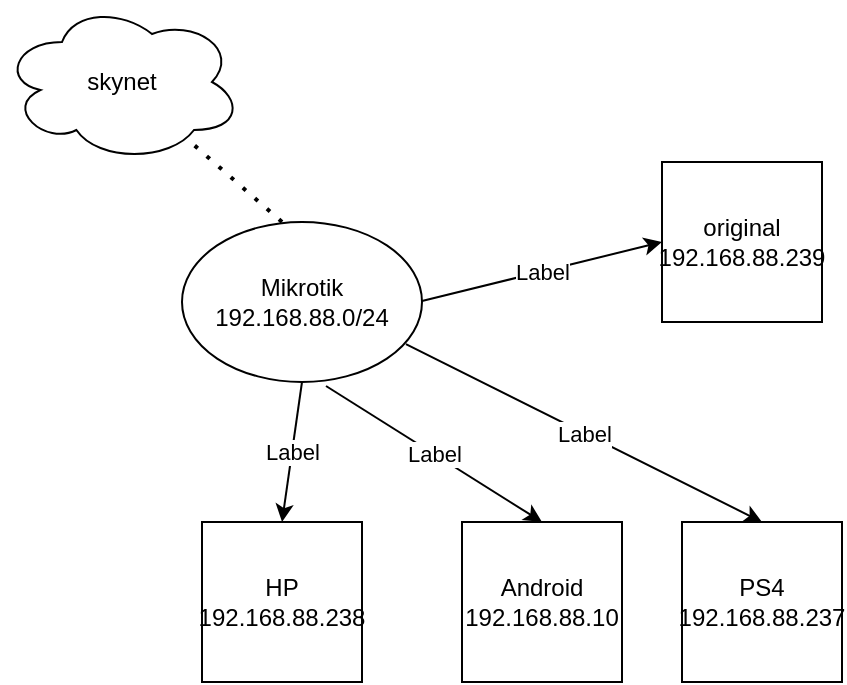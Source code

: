 <mxfile version="16.6.1" type="github">
  <diagram id="C5RBs43oDa-KdzZeNtuy" name="Page-1">
    <mxGraphModel dx="1422" dy="743" grid="1" gridSize="10" guides="1" tooltips="1" connect="1" arrows="1" fold="1" page="1" pageScale="1" pageWidth="827" pageHeight="1169" math="0" shadow="0">
      <root>
        <mxCell id="WIyWlLk6GJQsqaUBKTNV-0" />
        <mxCell id="WIyWlLk6GJQsqaUBKTNV-1" parent="WIyWlLk6GJQsqaUBKTNV-0" />
        <mxCell id="MdBb3V78UucFdfMjdwVg-0" value="Mikrotik 192.168.88.0/24" style="ellipse;whiteSpace=wrap;html=1;" vertex="1" parent="WIyWlLk6GJQsqaUBKTNV-1">
          <mxGeometry x="150" y="200" width="120" height="80" as="geometry" />
        </mxCell>
        <mxCell id="MdBb3V78UucFdfMjdwVg-1" value="HP 192.168.88.238" style="whiteSpace=wrap;html=1;aspect=fixed;" vertex="1" parent="WIyWlLk6GJQsqaUBKTNV-1">
          <mxGeometry x="160" y="350" width="80" height="80" as="geometry" />
        </mxCell>
        <mxCell id="MdBb3V78UucFdfMjdwVg-2" value="Android 192.168.88.10" style="whiteSpace=wrap;html=1;aspect=fixed;" vertex="1" parent="WIyWlLk6GJQsqaUBKTNV-1">
          <mxGeometry x="290" y="350" width="80" height="80" as="geometry" />
        </mxCell>
        <mxCell id="MdBb3V78UucFdfMjdwVg-3" value="PS4 192.168.88.237" style="whiteSpace=wrap;html=1;aspect=fixed;" vertex="1" parent="WIyWlLk6GJQsqaUBKTNV-1">
          <mxGeometry x="400" y="350" width="80" height="80" as="geometry" />
        </mxCell>
        <mxCell id="MdBb3V78UucFdfMjdwVg-4" value="original 192.168.88.239" style="whiteSpace=wrap;html=1;aspect=fixed;" vertex="1" parent="WIyWlLk6GJQsqaUBKTNV-1">
          <mxGeometry x="390" y="170" width="80" height="80" as="geometry" />
        </mxCell>
        <mxCell id="MdBb3V78UucFdfMjdwVg-6" value="" style="endArrow=classic;html=1;rounded=0;entryX=0;entryY=0.5;entryDx=0;entryDy=0;" edge="1" parent="WIyWlLk6GJQsqaUBKTNV-1" target="MdBb3V78UucFdfMjdwVg-4">
          <mxGeometry relative="1" as="geometry">
            <mxPoint x="270" y="239.5" as="sourcePoint" />
            <mxPoint x="370" y="239.5" as="targetPoint" />
          </mxGeometry>
        </mxCell>
        <mxCell id="MdBb3V78UucFdfMjdwVg-7" value="Label" style="edgeLabel;resizable=0;html=1;align=center;verticalAlign=middle;" connectable="0" vertex="1" parent="MdBb3V78UucFdfMjdwVg-6">
          <mxGeometry relative="1" as="geometry" />
        </mxCell>
        <mxCell id="MdBb3V78UucFdfMjdwVg-10" value="" style="endArrow=classic;html=1;rounded=0;entryX=0.5;entryY=0;entryDx=0;entryDy=0;exitX=0.933;exitY=0.763;exitDx=0;exitDy=0;exitPerimeter=0;" edge="1" parent="WIyWlLk6GJQsqaUBKTNV-1" source="MdBb3V78UucFdfMjdwVg-0" target="MdBb3V78UucFdfMjdwVg-3">
          <mxGeometry relative="1" as="geometry">
            <mxPoint x="290" y="259.5" as="sourcePoint" />
            <mxPoint x="410" y="230" as="targetPoint" />
          </mxGeometry>
        </mxCell>
        <mxCell id="MdBb3V78UucFdfMjdwVg-11" value="Label" style="edgeLabel;resizable=0;html=1;align=center;verticalAlign=middle;" connectable="0" vertex="1" parent="MdBb3V78UucFdfMjdwVg-10">
          <mxGeometry relative="1" as="geometry" />
        </mxCell>
        <mxCell id="MdBb3V78UucFdfMjdwVg-12" value="" style="endArrow=classic;html=1;rounded=0;entryX=0.5;entryY=0;entryDx=0;entryDy=0;exitX=0.6;exitY=1.025;exitDx=0;exitDy=0;exitPerimeter=0;" edge="1" parent="WIyWlLk6GJQsqaUBKTNV-1" source="MdBb3V78UucFdfMjdwVg-0" target="MdBb3V78UucFdfMjdwVg-2">
          <mxGeometry relative="1" as="geometry">
            <mxPoint x="300" y="269.5" as="sourcePoint" />
            <mxPoint x="420" y="240" as="targetPoint" />
          </mxGeometry>
        </mxCell>
        <mxCell id="MdBb3V78UucFdfMjdwVg-13" value="Label" style="edgeLabel;resizable=0;html=1;align=center;verticalAlign=middle;" connectable="0" vertex="1" parent="MdBb3V78UucFdfMjdwVg-12">
          <mxGeometry relative="1" as="geometry" />
        </mxCell>
        <mxCell id="MdBb3V78UucFdfMjdwVg-14" value="" style="endArrow=classic;html=1;rounded=0;entryX=0.5;entryY=0;entryDx=0;entryDy=0;exitX=0.5;exitY=1;exitDx=0;exitDy=0;" edge="1" parent="WIyWlLk6GJQsqaUBKTNV-1" source="MdBb3V78UucFdfMjdwVg-0" target="MdBb3V78UucFdfMjdwVg-1">
          <mxGeometry relative="1" as="geometry">
            <mxPoint x="310" y="279.5" as="sourcePoint" />
            <mxPoint x="430" y="250" as="targetPoint" />
          </mxGeometry>
        </mxCell>
        <mxCell id="MdBb3V78UucFdfMjdwVg-15" value="Label" style="edgeLabel;resizable=0;html=1;align=center;verticalAlign=middle;" connectable="0" vertex="1" parent="MdBb3V78UucFdfMjdwVg-14">
          <mxGeometry relative="1" as="geometry" />
        </mxCell>
        <mxCell id="MdBb3V78UucFdfMjdwVg-16" value="" style="endArrow=none;dashed=1;html=1;dashPattern=1 3;strokeWidth=2;rounded=0;" edge="1" parent="WIyWlLk6GJQsqaUBKTNV-1" target="MdBb3V78UucFdfMjdwVg-17">
          <mxGeometry width="50" height="50" relative="1" as="geometry">
            <mxPoint x="200" y="200" as="sourcePoint" />
            <mxPoint x="160" y="130" as="targetPoint" />
          </mxGeometry>
        </mxCell>
        <mxCell id="MdBb3V78UucFdfMjdwVg-17" value="skynet" style="ellipse;shape=cloud;whiteSpace=wrap;html=1;" vertex="1" parent="WIyWlLk6GJQsqaUBKTNV-1">
          <mxGeometry x="60" y="90" width="120" height="80" as="geometry" />
        </mxCell>
      </root>
    </mxGraphModel>
  </diagram>
</mxfile>
